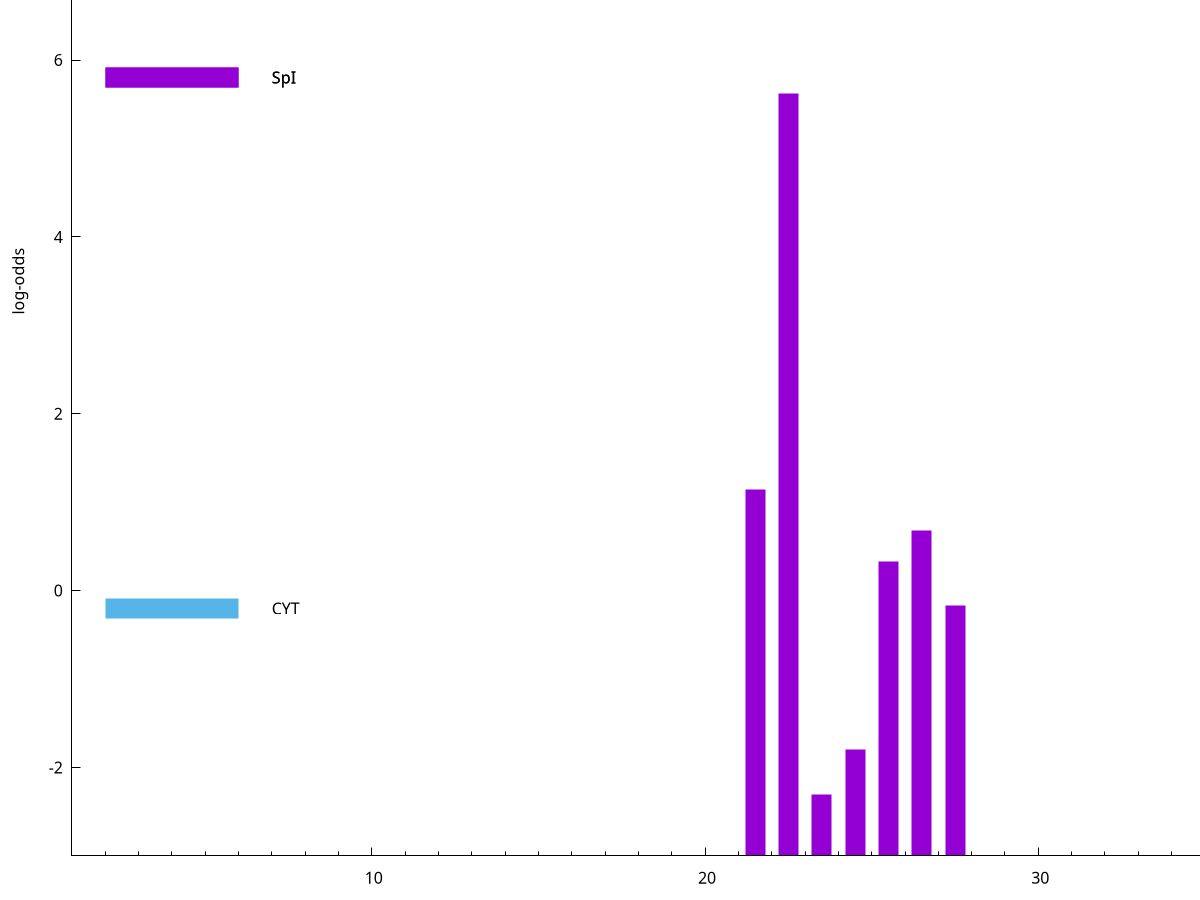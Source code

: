 set title "LipoP predictions for SRR4017825.gff"
set size 2., 1.4
set xrange [1:70] 
set mxtics 10
set yrange [-3:10]
set y2range [0:13]
set ylabel "log-odds"
set term postscript eps color solid "Helvetica" 30
set output "SRR4017825.gff21.eps"
set arrow from 2,5.80169 to 6,5.80169 nohead lt 1 lw 20
set label "SpI" at 7,5.80169
set arrow from 2,-0.200913 to 6,-0.200913 nohead lt 3 lw 20
set label "CYT" at 7,-0.200913
set arrow from 2,5.80169 to 6,5.80169 nohead lt 1 lw 20
set label "SpI" at 7,5.80169
# NOTE: The scores below are the log-odds scores with the threshold
# NOTE: subtracted (a hack to make gnuplot make the histogram all
# NOTE: look nice).
plot "-" axes x1y2 title "" with impulses lt 1 lw 20
22.500000 8.616250
21.500000 4.143260
26.500000 3.676594
25.500000 3.334367
27.500000 2.829488
24.500000 1.204830
23.500000 0.695710
e
exit
